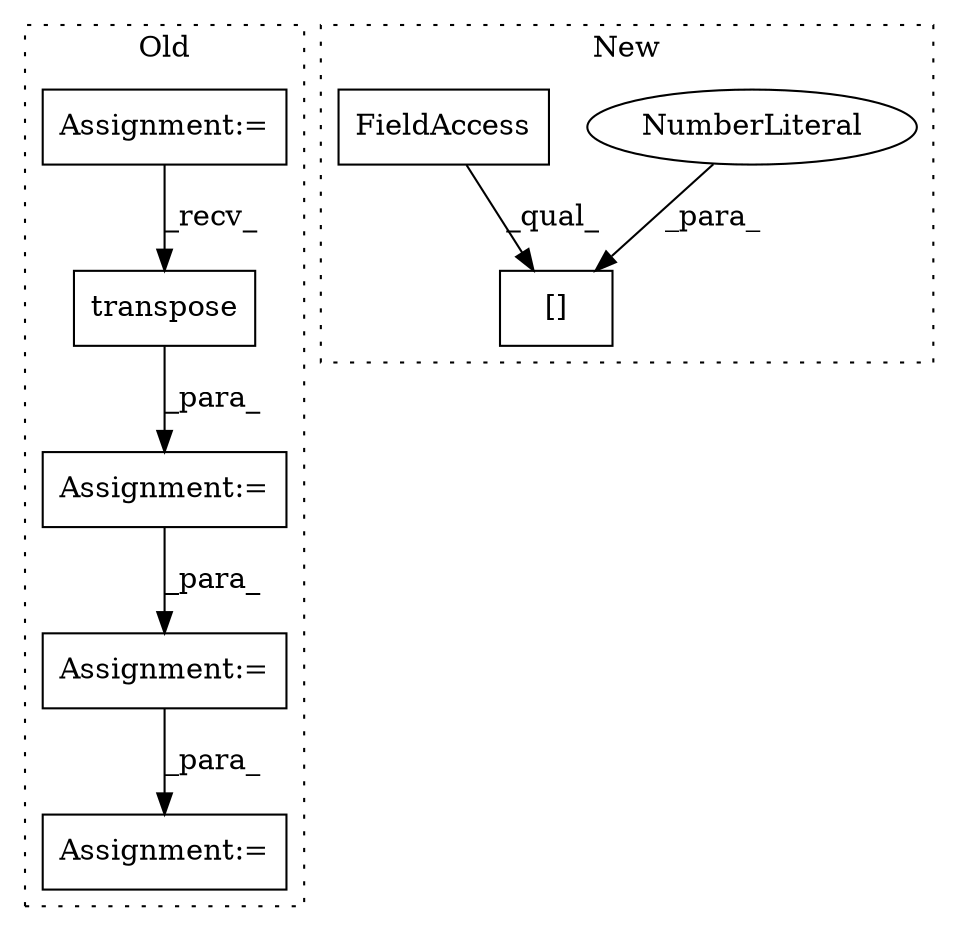 digraph G {
subgraph cluster0 {
1 [label="transpose" a="32" s="2249,2264" l="10,1" shape="box"];
3 [label="Assignment:=" a="7" s="2275" l="1" shape="box"];
6 [label="Assignment:=" a="7" s="2217" l="1" shape="box"];
7 [label="Assignment:=" a="7" s="2378" l="2" shape="box"];
8 [label="Assignment:=" a="7" s="2119" l="1" shape="box"];
label = "Old";
style="dotted";
}
subgraph cluster1 {
2 [label="[]" a="2" s="1954,1966" l="11,1" shape="box"];
4 [label="NumberLiteral" a="34" s="1965" l="1" shape="ellipse"];
5 [label="FieldAccess" a="22" s="1954" l="10" shape="box"];
label = "New";
style="dotted";
}
1 -> 6 [label="_para_"];
3 -> 7 [label="_para_"];
4 -> 2 [label="_para_"];
5 -> 2 [label="_qual_"];
6 -> 3 [label="_para_"];
8 -> 1 [label="_recv_"];
}